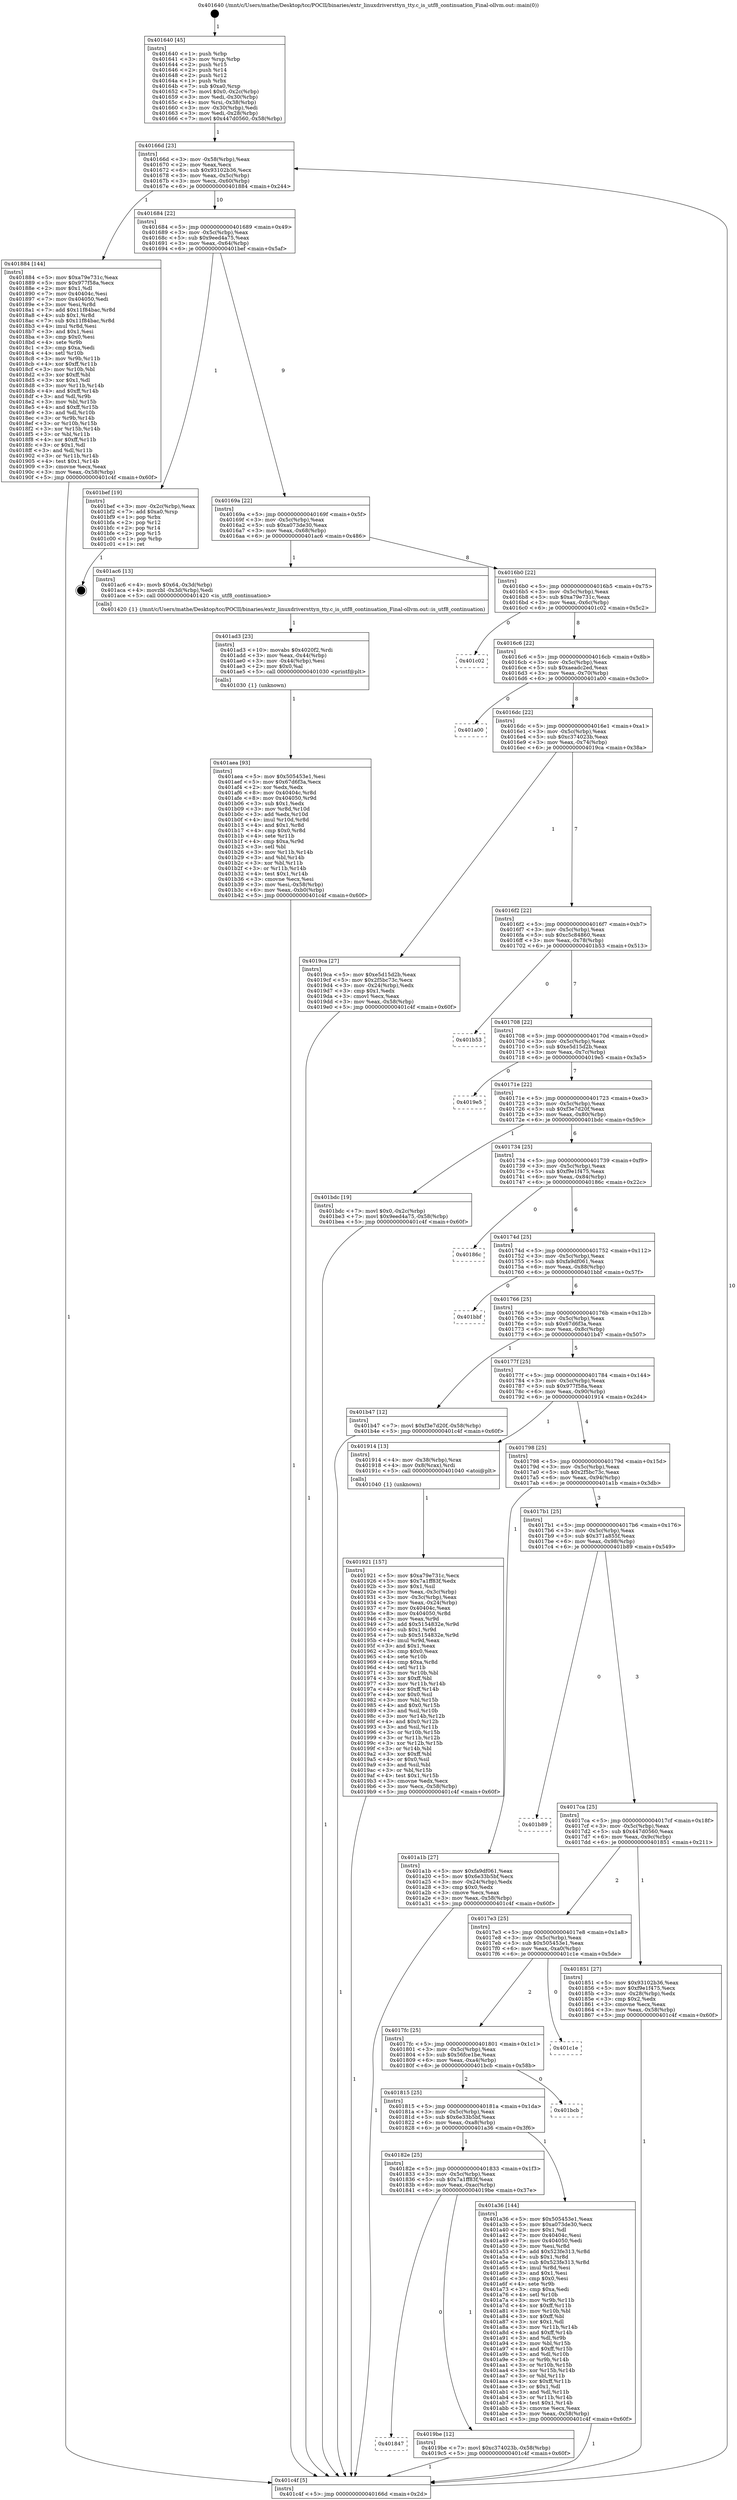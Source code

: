 digraph "0x401640" {
  label = "0x401640 (/mnt/c/Users/mathe/Desktop/tcc/POCII/binaries/extr_linuxdriversttyn_tty.c_is_utf8_continuation_Final-ollvm.out::main(0))"
  labelloc = "t"
  node[shape=record]

  Entry [label="",width=0.3,height=0.3,shape=circle,fillcolor=black,style=filled]
  "0x40166d" [label="{
     0x40166d [23]\l
     | [instrs]\l
     &nbsp;&nbsp;0x40166d \<+3\>: mov -0x58(%rbp),%eax\l
     &nbsp;&nbsp;0x401670 \<+2\>: mov %eax,%ecx\l
     &nbsp;&nbsp;0x401672 \<+6\>: sub $0x93102b36,%ecx\l
     &nbsp;&nbsp;0x401678 \<+3\>: mov %eax,-0x5c(%rbp)\l
     &nbsp;&nbsp;0x40167b \<+3\>: mov %ecx,-0x60(%rbp)\l
     &nbsp;&nbsp;0x40167e \<+6\>: je 0000000000401884 \<main+0x244\>\l
  }"]
  "0x401884" [label="{
     0x401884 [144]\l
     | [instrs]\l
     &nbsp;&nbsp;0x401884 \<+5\>: mov $0xa79e731c,%eax\l
     &nbsp;&nbsp;0x401889 \<+5\>: mov $0x977f58a,%ecx\l
     &nbsp;&nbsp;0x40188e \<+2\>: mov $0x1,%dl\l
     &nbsp;&nbsp;0x401890 \<+7\>: mov 0x40404c,%esi\l
     &nbsp;&nbsp;0x401897 \<+7\>: mov 0x404050,%edi\l
     &nbsp;&nbsp;0x40189e \<+3\>: mov %esi,%r8d\l
     &nbsp;&nbsp;0x4018a1 \<+7\>: add $0x11f84bac,%r8d\l
     &nbsp;&nbsp;0x4018a8 \<+4\>: sub $0x1,%r8d\l
     &nbsp;&nbsp;0x4018ac \<+7\>: sub $0x11f84bac,%r8d\l
     &nbsp;&nbsp;0x4018b3 \<+4\>: imul %r8d,%esi\l
     &nbsp;&nbsp;0x4018b7 \<+3\>: and $0x1,%esi\l
     &nbsp;&nbsp;0x4018ba \<+3\>: cmp $0x0,%esi\l
     &nbsp;&nbsp;0x4018bd \<+4\>: sete %r9b\l
     &nbsp;&nbsp;0x4018c1 \<+3\>: cmp $0xa,%edi\l
     &nbsp;&nbsp;0x4018c4 \<+4\>: setl %r10b\l
     &nbsp;&nbsp;0x4018c8 \<+3\>: mov %r9b,%r11b\l
     &nbsp;&nbsp;0x4018cb \<+4\>: xor $0xff,%r11b\l
     &nbsp;&nbsp;0x4018cf \<+3\>: mov %r10b,%bl\l
     &nbsp;&nbsp;0x4018d2 \<+3\>: xor $0xff,%bl\l
     &nbsp;&nbsp;0x4018d5 \<+3\>: xor $0x1,%dl\l
     &nbsp;&nbsp;0x4018d8 \<+3\>: mov %r11b,%r14b\l
     &nbsp;&nbsp;0x4018db \<+4\>: and $0xff,%r14b\l
     &nbsp;&nbsp;0x4018df \<+3\>: and %dl,%r9b\l
     &nbsp;&nbsp;0x4018e2 \<+3\>: mov %bl,%r15b\l
     &nbsp;&nbsp;0x4018e5 \<+4\>: and $0xff,%r15b\l
     &nbsp;&nbsp;0x4018e9 \<+3\>: and %dl,%r10b\l
     &nbsp;&nbsp;0x4018ec \<+3\>: or %r9b,%r14b\l
     &nbsp;&nbsp;0x4018ef \<+3\>: or %r10b,%r15b\l
     &nbsp;&nbsp;0x4018f2 \<+3\>: xor %r15b,%r14b\l
     &nbsp;&nbsp;0x4018f5 \<+3\>: or %bl,%r11b\l
     &nbsp;&nbsp;0x4018f8 \<+4\>: xor $0xff,%r11b\l
     &nbsp;&nbsp;0x4018fc \<+3\>: or $0x1,%dl\l
     &nbsp;&nbsp;0x4018ff \<+3\>: and %dl,%r11b\l
     &nbsp;&nbsp;0x401902 \<+3\>: or %r11b,%r14b\l
     &nbsp;&nbsp;0x401905 \<+4\>: test $0x1,%r14b\l
     &nbsp;&nbsp;0x401909 \<+3\>: cmovne %ecx,%eax\l
     &nbsp;&nbsp;0x40190c \<+3\>: mov %eax,-0x58(%rbp)\l
     &nbsp;&nbsp;0x40190f \<+5\>: jmp 0000000000401c4f \<main+0x60f\>\l
  }"]
  "0x401684" [label="{
     0x401684 [22]\l
     | [instrs]\l
     &nbsp;&nbsp;0x401684 \<+5\>: jmp 0000000000401689 \<main+0x49\>\l
     &nbsp;&nbsp;0x401689 \<+3\>: mov -0x5c(%rbp),%eax\l
     &nbsp;&nbsp;0x40168c \<+5\>: sub $0x9eed4a75,%eax\l
     &nbsp;&nbsp;0x401691 \<+3\>: mov %eax,-0x64(%rbp)\l
     &nbsp;&nbsp;0x401694 \<+6\>: je 0000000000401bef \<main+0x5af\>\l
  }"]
  Exit [label="",width=0.3,height=0.3,shape=circle,fillcolor=black,style=filled,peripheries=2]
  "0x401bef" [label="{
     0x401bef [19]\l
     | [instrs]\l
     &nbsp;&nbsp;0x401bef \<+3\>: mov -0x2c(%rbp),%eax\l
     &nbsp;&nbsp;0x401bf2 \<+7\>: add $0xa0,%rsp\l
     &nbsp;&nbsp;0x401bf9 \<+1\>: pop %rbx\l
     &nbsp;&nbsp;0x401bfa \<+2\>: pop %r12\l
     &nbsp;&nbsp;0x401bfc \<+2\>: pop %r14\l
     &nbsp;&nbsp;0x401bfe \<+2\>: pop %r15\l
     &nbsp;&nbsp;0x401c00 \<+1\>: pop %rbp\l
     &nbsp;&nbsp;0x401c01 \<+1\>: ret\l
  }"]
  "0x40169a" [label="{
     0x40169a [22]\l
     | [instrs]\l
     &nbsp;&nbsp;0x40169a \<+5\>: jmp 000000000040169f \<main+0x5f\>\l
     &nbsp;&nbsp;0x40169f \<+3\>: mov -0x5c(%rbp),%eax\l
     &nbsp;&nbsp;0x4016a2 \<+5\>: sub $0xa073de30,%eax\l
     &nbsp;&nbsp;0x4016a7 \<+3\>: mov %eax,-0x68(%rbp)\l
     &nbsp;&nbsp;0x4016aa \<+6\>: je 0000000000401ac6 \<main+0x486\>\l
  }"]
  "0x401aea" [label="{
     0x401aea [93]\l
     | [instrs]\l
     &nbsp;&nbsp;0x401aea \<+5\>: mov $0x505453e1,%esi\l
     &nbsp;&nbsp;0x401aef \<+5\>: mov $0x67d6f3a,%ecx\l
     &nbsp;&nbsp;0x401af4 \<+2\>: xor %edx,%edx\l
     &nbsp;&nbsp;0x401af6 \<+8\>: mov 0x40404c,%r8d\l
     &nbsp;&nbsp;0x401afe \<+8\>: mov 0x404050,%r9d\l
     &nbsp;&nbsp;0x401b06 \<+3\>: sub $0x1,%edx\l
     &nbsp;&nbsp;0x401b09 \<+3\>: mov %r8d,%r10d\l
     &nbsp;&nbsp;0x401b0c \<+3\>: add %edx,%r10d\l
     &nbsp;&nbsp;0x401b0f \<+4\>: imul %r10d,%r8d\l
     &nbsp;&nbsp;0x401b13 \<+4\>: and $0x1,%r8d\l
     &nbsp;&nbsp;0x401b17 \<+4\>: cmp $0x0,%r8d\l
     &nbsp;&nbsp;0x401b1b \<+4\>: sete %r11b\l
     &nbsp;&nbsp;0x401b1f \<+4\>: cmp $0xa,%r9d\l
     &nbsp;&nbsp;0x401b23 \<+3\>: setl %bl\l
     &nbsp;&nbsp;0x401b26 \<+3\>: mov %r11b,%r14b\l
     &nbsp;&nbsp;0x401b29 \<+3\>: and %bl,%r14b\l
     &nbsp;&nbsp;0x401b2c \<+3\>: xor %bl,%r11b\l
     &nbsp;&nbsp;0x401b2f \<+3\>: or %r11b,%r14b\l
     &nbsp;&nbsp;0x401b32 \<+4\>: test $0x1,%r14b\l
     &nbsp;&nbsp;0x401b36 \<+3\>: cmovne %ecx,%esi\l
     &nbsp;&nbsp;0x401b39 \<+3\>: mov %esi,-0x58(%rbp)\l
     &nbsp;&nbsp;0x401b3c \<+6\>: mov %eax,-0xb0(%rbp)\l
     &nbsp;&nbsp;0x401b42 \<+5\>: jmp 0000000000401c4f \<main+0x60f\>\l
  }"]
  "0x401ac6" [label="{
     0x401ac6 [13]\l
     | [instrs]\l
     &nbsp;&nbsp;0x401ac6 \<+4\>: movb $0x64,-0x3d(%rbp)\l
     &nbsp;&nbsp;0x401aca \<+4\>: movzbl -0x3d(%rbp),%edi\l
     &nbsp;&nbsp;0x401ace \<+5\>: call 0000000000401420 \<is_utf8_continuation\>\l
     | [calls]\l
     &nbsp;&nbsp;0x401420 \{1\} (/mnt/c/Users/mathe/Desktop/tcc/POCII/binaries/extr_linuxdriversttyn_tty.c_is_utf8_continuation_Final-ollvm.out::is_utf8_continuation)\l
  }"]
  "0x4016b0" [label="{
     0x4016b0 [22]\l
     | [instrs]\l
     &nbsp;&nbsp;0x4016b0 \<+5\>: jmp 00000000004016b5 \<main+0x75\>\l
     &nbsp;&nbsp;0x4016b5 \<+3\>: mov -0x5c(%rbp),%eax\l
     &nbsp;&nbsp;0x4016b8 \<+5\>: sub $0xa79e731c,%eax\l
     &nbsp;&nbsp;0x4016bd \<+3\>: mov %eax,-0x6c(%rbp)\l
     &nbsp;&nbsp;0x4016c0 \<+6\>: je 0000000000401c02 \<main+0x5c2\>\l
  }"]
  "0x401ad3" [label="{
     0x401ad3 [23]\l
     | [instrs]\l
     &nbsp;&nbsp;0x401ad3 \<+10\>: movabs $0x4020f2,%rdi\l
     &nbsp;&nbsp;0x401add \<+3\>: mov %eax,-0x44(%rbp)\l
     &nbsp;&nbsp;0x401ae0 \<+3\>: mov -0x44(%rbp),%esi\l
     &nbsp;&nbsp;0x401ae3 \<+2\>: mov $0x0,%al\l
     &nbsp;&nbsp;0x401ae5 \<+5\>: call 0000000000401030 \<printf@plt\>\l
     | [calls]\l
     &nbsp;&nbsp;0x401030 \{1\} (unknown)\l
  }"]
  "0x401c02" [label="{
     0x401c02\l
  }", style=dashed]
  "0x4016c6" [label="{
     0x4016c6 [22]\l
     | [instrs]\l
     &nbsp;&nbsp;0x4016c6 \<+5\>: jmp 00000000004016cb \<main+0x8b\>\l
     &nbsp;&nbsp;0x4016cb \<+3\>: mov -0x5c(%rbp),%eax\l
     &nbsp;&nbsp;0x4016ce \<+5\>: sub $0xaeadc2ed,%eax\l
     &nbsp;&nbsp;0x4016d3 \<+3\>: mov %eax,-0x70(%rbp)\l
     &nbsp;&nbsp;0x4016d6 \<+6\>: je 0000000000401a00 \<main+0x3c0\>\l
  }"]
  "0x401847" [label="{
     0x401847\l
  }", style=dashed]
  "0x401a00" [label="{
     0x401a00\l
  }", style=dashed]
  "0x4016dc" [label="{
     0x4016dc [22]\l
     | [instrs]\l
     &nbsp;&nbsp;0x4016dc \<+5\>: jmp 00000000004016e1 \<main+0xa1\>\l
     &nbsp;&nbsp;0x4016e1 \<+3\>: mov -0x5c(%rbp),%eax\l
     &nbsp;&nbsp;0x4016e4 \<+5\>: sub $0xc374023b,%eax\l
     &nbsp;&nbsp;0x4016e9 \<+3\>: mov %eax,-0x74(%rbp)\l
     &nbsp;&nbsp;0x4016ec \<+6\>: je 00000000004019ca \<main+0x38a\>\l
  }"]
  "0x4019be" [label="{
     0x4019be [12]\l
     | [instrs]\l
     &nbsp;&nbsp;0x4019be \<+7\>: movl $0xc374023b,-0x58(%rbp)\l
     &nbsp;&nbsp;0x4019c5 \<+5\>: jmp 0000000000401c4f \<main+0x60f\>\l
  }"]
  "0x4019ca" [label="{
     0x4019ca [27]\l
     | [instrs]\l
     &nbsp;&nbsp;0x4019ca \<+5\>: mov $0xe5d15d2b,%eax\l
     &nbsp;&nbsp;0x4019cf \<+5\>: mov $0x2f5bc73c,%ecx\l
     &nbsp;&nbsp;0x4019d4 \<+3\>: mov -0x24(%rbp),%edx\l
     &nbsp;&nbsp;0x4019d7 \<+3\>: cmp $0x1,%edx\l
     &nbsp;&nbsp;0x4019da \<+3\>: cmovl %ecx,%eax\l
     &nbsp;&nbsp;0x4019dd \<+3\>: mov %eax,-0x58(%rbp)\l
     &nbsp;&nbsp;0x4019e0 \<+5\>: jmp 0000000000401c4f \<main+0x60f\>\l
  }"]
  "0x4016f2" [label="{
     0x4016f2 [22]\l
     | [instrs]\l
     &nbsp;&nbsp;0x4016f2 \<+5\>: jmp 00000000004016f7 \<main+0xb7\>\l
     &nbsp;&nbsp;0x4016f7 \<+3\>: mov -0x5c(%rbp),%eax\l
     &nbsp;&nbsp;0x4016fa \<+5\>: sub $0xc5c84860,%eax\l
     &nbsp;&nbsp;0x4016ff \<+3\>: mov %eax,-0x78(%rbp)\l
     &nbsp;&nbsp;0x401702 \<+6\>: je 0000000000401b53 \<main+0x513\>\l
  }"]
  "0x40182e" [label="{
     0x40182e [25]\l
     | [instrs]\l
     &nbsp;&nbsp;0x40182e \<+5\>: jmp 0000000000401833 \<main+0x1f3\>\l
     &nbsp;&nbsp;0x401833 \<+3\>: mov -0x5c(%rbp),%eax\l
     &nbsp;&nbsp;0x401836 \<+5\>: sub $0x7a1ff83f,%eax\l
     &nbsp;&nbsp;0x40183b \<+6\>: mov %eax,-0xac(%rbp)\l
     &nbsp;&nbsp;0x401841 \<+6\>: je 00000000004019be \<main+0x37e\>\l
  }"]
  "0x401b53" [label="{
     0x401b53\l
  }", style=dashed]
  "0x401708" [label="{
     0x401708 [22]\l
     | [instrs]\l
     &nbsp;&nbsp;0x401708 \<+5\>: jmp 000000000040170d \<main+0xcd\>\l
     &nbsp;&nbsp;0x40170d \<+3\>: mov -0x5c(%rbp),%eax\l
     &nbsp;&nbsp;0x401710 \<+5\>: sub $0xe5d15d2b,%eax\l
     &nbsp;&nbsp;0x401715 \<+3\>: mov %eax,-0x7c(%rbp)\l
     &nbsp;&nbsp;0x401718 \<+6\>: je 00000000004019e5 \<main+0x3a5\>\l
  }"]
  "0x401a36" [label="{
     0x401a36 [144]\l
     | [instrs]\l
     &nbsp;&nbsp;0x401a36 \<+5\>: mov $0x505453e1,%eax\l
     &nbsp;&nbsp;0x401a3b \<+5\>: mov $0xa073de30,%ecx\l
     &nbsp;&nbsp;0x401a40 \<+2\>: mov $0x1,%dl\l
     &nbsp;&nbsp;0x401a42 \<+7\>: mov 0x40404c,%esi\l
     &nbsp;&nbsp;0x401a49 \<+7\>: mov 0x404050,%edi\l
     &nbsp;&nbsp;0x401a50 \<+3\>: mov %esi,%r8d\l
     &nbsp;&nbsp;0x401a53 \<+7\>: add $0x523fe313,%r8d\l
     &nbsp;&nbsp;0x401a5a \<+4\>: sub $0x1,%r8d\l
     &nbsp;&nbsp;0x401a5e \<+7\>: sub $0x523fe313,%r8d\l
     &nbsp;&nbsp;0x401a65 \<+4\>: imul %r8d,%esi\l
     &nbsp;&nbsp;0x401a69 \<+3\>: and $0x1,%esi\l
     &nbsp;&nbsp;0x401a6c \<+3\>: cmp $0x0,%esi\l
     &nbsp;&nbsp;0x401a6f \<+4\>: sete %r9b\l
     &nbsp;&nbsp;0x401a73 \<+3\>: cmp $0xa,%edi\l
     &nbsp;&nbsp;0x401a76 \<+4\>: setl %r10b\l
     &nbsp;&nbsp;0x401a7a \<+3\>: mov %r9b,%r11b\l
     &nbsp;&nbsp;0x401a7d \<+4\>: xor $0xff,%r11b\l
     &nbsp;&nbsp;0x401a81 \<+3\>: mov %r10b,%bl\l
     &nbsp;&nbsp;0x401a84 \<+3\>: xor $0xff,%bl\l
     &nbsp;&nbsp;0x401a87 \<+3\>: xor $0x1,%dl\l
     &nbsp;&nbsp;0x401a8a \<+3\>: mov %r11b,%r14b\l
     &nbsp;&nbsp;0x401a8d \<+4\>: and $0xff,%r14b\l
     &nbsp;&nbsp;0x401a91 \<+3\>: and %dl,%r9b\l
     &nbsp;&nbsp;0x401a94 \<+3\>: mov %bl,%r15b\l
     &nbsp;&nbsp;0x401a97 \<+4\>: and $0xff,%r15b\l
     &nbsp;&nbsp;0x401a9b \<+3\>: and %dl,%r10b\l
     &nbsp;&nbsp;0x401a9e \<+3\>: or %r9b,%r14b\l
     &nbsp;&nbsp;0x401aa1 \<+3\>: or %r10b,%r15b\l
     &nbsp;&nbsp;0x401aa4 \<+3\>: xor %r15b,%r14b\l
     &nbsp;&nbsp;0x401aa7 \<+3\>: or %bl,%r11b\l
     &nbsp;&nbsp;0x401aaa \<+4\>: xor $0xff,%r11b\l
     &nbsp;&nbsp;0x401aae \<+3\>: or $0x1,%dl\l
     &nbsp;&nbsp;0x401ab1 \<+3\>: and %dl,%r11b\l
     &nbsp;&nbsp;0x401ab4 \<+3\>: or %r11b,%r14b\l
     &nbsp;&nbsp;0x401ab7 \<+4\>: test $0x1,%r14b\l
     &nbsp;&nbsp;0x401abb \<+3\>: cmovne %ecx,%eax\l
     &nbsp;&nbsp;0x401abe \<+3\>: mov %eax,-0x58(%rbp)\l
     &nbsp;&nbsp;0x401ac1 \<+5\>: jmp 0000000000401c4f \<main+0x60f\>\l
  }"]
  "0x4019e5" [label="{
     0x4019e5\l
  }", style=dashed]
  "0x40171e" [label="{
     0x40171e [22]\l
     | [instrs]\l
     &nbsp;&nbsp;0x40171e \<+5\>: jmp 0000000000401723 \<main+0xe3\>\l
     &nbsp;&nbsp;0x401723 \<+3\>: mov -0x5c(%rbp),%eax\l
     &nbsp;&nbsp;0x401726 \<+5\>: sub $0xf3e7d20f,%eax\l
     &nbsp;&nbsp;0x40172b \<+3\>: mov %eax,-0x80(%rbp)\l
     &nbsp;&nbsp;0x40172e \<+6\>: je 0000000000401bdc \<main+0x59c\>\l
  }"]
  "0x401815" [label="{
     0x401815 [25]\l
     | [instrs]\l
     &nbsp;&nbsp;0x401815 \<+5\>: jmp 000000000040181a \<main+0x1da\>\l
     &nbsp;&nbsp;0x40181a \<+3\>: mov -0x5c(%rbp),%eax\l
     &nbsp;&nbsp;0x40181d \<+5\>: sub $0x6e33b5bf,%eax\l
     &nbsp;&nbsp;0x401822 \<+6\>: mov %eax,-0xa8(%rbp)\l
     &nbsp;&nbsp;0x401828 \<+6\>: je 0000000000401a36 \<main+0x3f6\>\l
  }"]
  "0x401bdc" [label="{
     0x401bdc [19]\l
     | [instrs]\l
     &nbsp;&nbsp;0x401bdc \<+7\>: movl $0x0,-0x2c(%rbp)\l
     &nbsp;&nbsp;0x401be3 \<+7\>: movl $0x9eed4a75,-0x58(%rbp)\l
     &nbsp;&nbsp;0x401bea \<+5\>: jmp 0000000000401c4f \<main+0x60f\>\l
  }"]
  "0x401734" [label="{
     0x401734 [25]\l
     | [instrs]\l
     &nbsp;&nbsp;0x401734 \<+5\>: jmp 0000000000401739 \<main+0xf9\>\l
     &nbsp;&nbsp;0x401739 \<+3\>: mov -0x5c(%rbp),%eax\l
     &nbsp;&nbsp;0x40173c \<+5\>: sub $0xf9e1f475,%eax\l
     &nbsp;&nbsp;0x401741 \<+6\>: mov %eax,-0x84(%rbp)\l
     &nbsp;&nbsp;0x401747 \<+6\>: je 000000000040186c \<main+0x22c\>\l
  }"]
  "0x401bcb" [label="{
     0x401bcb\l
  }", style=dashed]
  "0x40186c" [label="{
     0x40186c\l
  }", style=dashed]
  "0x40174d" [label="{
     0x40174d [25]\l
     | [instrs]\l
     &nbsp;&nbsp;0x40174d \<+5\>: jmp 0000000000401752 \<main+0x112\>\l
     &nbsp;&nbsp;0x401752 \<+3\>: mov -0x5c(%rbp),%eax\l
     &nbsp;&nbsp;0x401755 \<+5\>: sub $0xfa9df061,%eax\l
     &nbsp;&nbsp;0x40175a \<+6\>: mov %eax,-0x88(%rbp)\l
     &nbsp;&nbsp;0x401760 \<+6\>: je 0000000000401bbf \<main+0x57f\>\l
  }"]
  "0x4017fc" [label="{
     0x4017fc [25]\l
     | [instrs]\l
     &nbsp;&nbsp;0x4017fc \<+5\>: jmp 0000000000401801 \<main+0x1c1\>\l
     &nbsp;&nbsp;0x401801 \<+3\>: mov -0x5c(%rbp),%eax\l
     &nbsp;&nbsp;0x401804 \<+5\>: sub $0x56fce1be,%eax\l
     &nbsp;&nbsp;0x401809 \<+6\>: mov %eax,-0xa4(%rbp)\l
     &nbsp;&nbsp;0x40180f \<+6\>: je 0000000000401bcb \<main+0x58b\>\l
  }"]
  "0x401bbf" [label="{
     0x401bbf\l
  }", style=dashed]
  "0x401766" [label="{
     0x401766 [25]\l
     | [instrs]\l
     &nbsp;&nbsp;0x401766 \<+5\>: jmp 000000000040176b \<main+0x12b\>\l
     &nbsp;&nbsp;0x40176b \<+3\>: mov -0x5c(%rbp),%eax\l
     &nbsp;&nbsp;0x40176e \<+5\>: sub $0x67d6f3a,%eax\l
     &nbsp;&nbsp;0x401773 \<+6\>: mov %eax,-0x8c(%rbp)\l
     &nbsp;&nbsp;0x401779 \<+6\>: je 0000000000401b47 \<main+0x507\>\l
  }"]
  "0x401c1e" [label="{
     0x401c1e\l
  }", style=dashed]
  "0x401b47" [label="{
     0x401b47 [12]\l
     | [instrs]\l
     &nbsp;&nbsp;0x401b47 \<+7\>: movl $0xf3e7d20f,-0x58(%rbp)\l
     &nbsp;&nbsp;0x401b4e \<+5\>: jmp 0000000000401c4f \<main+0x60f\>\l
  }"]
  "0x40177f" [label="{
     0x40177f [25]\l
     | [instrs]\l
     &nbsp;&nbsp;0x40177f \<+5\>: jmp 0000000000401784 \<main+0x144\>\l
     &nbsp;&nbsp;0x401784 \<+3\>: mov -0x5c(%rbp),%eax\l
     &nbsp;&nbsp;0x401787 \<+5\>: sub $0x977f58a,%eax\l
     &nbsp;&nbsp;0x40178c \<+6\>: mov %eax,-0x90(%rbp)\l
     &nbsp;&nbsp;0x401792 \<+6\>: je 0000000000401914 \<main+0x2d4\>\l
  }"]
  "0x401921" [label="{
     0x401921 [157]\l
     | [instrs]\l
     &nbsp;&nbsp;0x401921 \<+5\>: mov $0xa79e731c,%ecx\l
     &nbsp;&nbsp;0x401926 \<+5\>: mov $0x7a1ff83f,%edx\l
     &nbsp;&nbsp;0x40192b \<+3\>: mov $0x1,%sil\l
     &nbsp;&nbsp;0x40192e \<+3\>: mov %eax,-0x3c(%rbp)\l
     &nbsp;&nbsp;0x401931 \<+3\>: mov -0x3c(%rbp),%eax\l
     &nbsp;&nbsp;0x401934 \<+3\>: mov %eax,-0x24(%rbp)\l
     &nbsp;&nbsp;0x401937 \<+7\>: mov 0x40404c,%eax\l
     &nbsp;&nbsp;0x40193e \<+8\>: mov 0x404050,%r8d\l
     &nbsp;&nbsp;0x401946 \<+3\>: mov %eax,%r9d\l
     &nbsp;&nbsp;0x401949 \<+7\>: add $0x5154832e,%r9d\l
     &nbsp;&nbsp;0x401950 \<+4\>: sub $0x1,%r9d\l
     &nbsp;&nbsp;0x401954 \<+7\>: sub $0x5154832e,%r9d\l
     &nbsp;&nbsp;0x40195b \<+4\>: imul %r9d,%eax\l
     &nbsp;&nbsp;0x40195f \<+3\>: and $0x1,%eax\l
     &nbsp;&nbsp;0x401962 \<+3\>: cmp $0x0,%eax\l
     &nbsp;&nbsp;0x401965 \<+4\>: sete %r10b\l
     &nbsp;&nbsp;0x401969 \<+4\>: cmp $0xa,%r8d\l
     &nbsp;&nbsp;0x40196d \<+4\>: setl %r11b\l
     &nbsp;&nbsp;0x401971 \<+3\>: mov %r10b,%bl\l
     &nbsp;&nbsp;0x401974 \<+3\>: xor $0xff,%bl\l
     &nbsp;&nbsp;0x401977 \<+3\>: mov %r11b,%r14b\l
     &nbsp;&nbsp;0x40197a \<+4\>: xor $0xff,%r14b\l
     &nbsp;&nbsp;0x40197e \<+4\>: xor $0x0,%sil\l
     &nbsp;&nbsp;0x401982 \<+3\>: mov %bl,%r15b\l
     &nbsp;&nbsp;0x401985 \<+4\>: and $0x0,%r15b\l
     &nbsp;&nbsp;0x401989 \<+3\>: and %sil,%r10b\l
     &nbsp;&nbsp;0x40198c \<+3\>: mov %r14b,%r12b\l
     &nbsp;&nbsp;0x40198f \<+4\>: and $0x0,%r12b\l
     &nbsp;&nbsp;0x401993 \<+3\>: and %sil,%r11b\l
     &nbsp;&nbsp;0x401996 \<+3\>: or %r10b,%r15b\l
     &nbsp;&nbsp;0x401999 \<+3\>: or %r11b,%r12b\l
     &nbsp;&nbsp;0x40199c \<+3\>: xor %r12b,%r15b\l
     &nbsp;&nbsp;0x40199f \<+3\>: or %r14b,%bl\l
     &nbsp;&nbsp;0x4019a2 \<+3\>: xor $0xff,%bl\l
     &nbsp;&nbsp;0x4019a5 \<+4\>: or $0x0,%sil\l
     &nbsp;&nbsp;0x4019a9 \<+3\>: and %sil,%bl\l
     &nbsp;&nbsp;0x4019ac \<+3\>: or %bl,%r15b\l
     &nbsp;&nbsp;0x4019af \<+4\>: test $0x1,%r15b\l
     &nbsp;&nbsp;0x4019b3 \<+3\>: cmovne %edx,%ecx\l
     &nbsp;&nbsp;0x4019b6 \<+3\>: mov %ecx,-0x58(%rbp)\l
     &nbsp;&nbsp;0x4019b9 \<+5\>: jmp 0000000000401c4f \<main+0x60f\>\l
  }"]
  "0x401914" [label="{
     0x401914 [13]\l
     | [instrs]\l
     &nbsp;&nbsp;0x401914 \<+4\>: mov -0x38(%rbp),%rax\l
     &nbsp;&nbsp;0x401918 \<+4\>: mov 0x8(%rax),%rdi\l
     &nbsp;&nbsp;0x40191c \<+5\>: call 0000000000401040 \<atoi@plt\>\l
     | [calls]\l
     &nbsp;&nbsp;0x401040 \{1\} (unknown)\l
  }"]
  "0x401798" [label="{
     0x401798 [25]\l
     | [instrs]\l
     &nbsp;&nbsp;0x401798 \<+5\>: jmp 000000000040179d \<main+0x15d\>\l
     &nbsp;&nbsp;0x40179d \<+3\>: mov -0x5c(%rbp),%eax\l
     &nbsp;&nbsp;0x4017a0 \<+5\>: sub $0x2f5bc73c,%eax\l
     &nbsp;&nbsp;0x4017a5 \<+6\>: mov %eax,-0x94(%rbp)\l
     &nbsp;&nbsp;0x4017ab \<+6\>: je 0000000000401a1b \<main+0x3db\>\l
  }"]
  "0x401640" [label="{
     0x401640 [45]\l
     | [instrs]\l
     &nbsp;&nbsp;0x401640 \<+1\>: push %rbp\l
     &nbsp;&nbsp;0x401641 \<+3\>: mov %rsp,%rbp\l
     &nbsp;&nbsp;0x401644 \<+2\>: push %r15\l
     &nbsp;&nbsp;0x401646 \<+2\>: push %r14\l
     &nbsp;&nbsp;0x401648 \<+2\>: push %r12\l
     &nbsp;&nbsp;0x40164a \<+1\>: push %rbx\l
     &nbsp;&nbsp;0x40164b \<+7\>: sub $0xa0,%rsp\l
     &nbsp;&nbsp;0x401652 \<+7\>: movl $0x0,-0x2c(%rbp)\l
     &nbsp;&nbsp;0x401659 \<+3\>: mov %edi,-0x30(%rbp)\l
     &nbsp;&nbsp;0x40165c \<+4\>: mov %rsi,-0x38(%rbp)\l
     &nbsp;&nbsp;0x401660 \<+3\>: mov -0x30(%rbp),%edi\l
     &nbsp;&nbsp;0x401663 \<+3\>: mov %edi,-0x28(%rbp)\l
     &nbsp;&nbsp;0x401666 \<+7\>: movl $0x447d0560,-0x58(%rbp)\l
  }"]
  "0x401a1b" [label="{
     0x401a1b [27]\l
     | [instrs]\l
     &nbsp;&nbsp;0x401a1b \<+5\>: mov $0xfa9df061,%eax\l
     &nbsp;&nbsp;0x401a20 \<+5\>: mov $0x6e33b5bf,%ecx\l
     &nbsp;&nbsp;0x401a25 \<+3\>: mov -0x24(%rbp),%edx\l
     &nbsp;&nbsp;0x401a28 \<+3\>: cmp $0x0,%edx\l
     &nbsp;&nbsp;0x401a2b \<+3\>: cmove %ecx,%eax\l
     &nbsp;&nbsp;0x401a2e \<+3\>: mov %eax,-0x58(%rbp)\l
     &nbsp;&nbsp;0x401a31 \<+5\>: jmp 0000000000401c4f \<main+0x60f\>\l
  }"]
  "0x4017b1" [label="{
     0x4017b1 [25]\l
     | [instrs]\l
     &nbsp;&nbsp;0x4017b1 \<+5\>: jmp 00000000004017b6 \<main+0x176\>\l
     &nbsp;&nbsp;0x4017b6 \<+3\>: mov -0x5c(%rbp),%eax\l
     &nbsp;&nbsp;0x4017b9 \<+5\>: sub $0x371a855f,%eax\l
     &nbsp;&nbsp;0x4017be \<+6\>: mov %eax,-0x98(%rbp)\l
     &nbsp;&nbsp;0x4017c4 \<+6\>: je 0000000000401b89 \<main+0x549\>\l
  }"]
  "0x401c4f" [label="{
     0x401c4f [5]\l
     | [instrs]\l
     &nbsp;&nbsp;0x401c4f \<+5\>: jmp 000000000040166d \<main+0x2d\>\l
  }"]
  "0x401b89" [label="{
     0x401b89\l
  }", style=dashed]
  "0x4017ca" [label="{
     0x4017ca [25]\l
     | [instrs]\l
     &nbsp;&nbsp;0x4017ca \<+5\>: jmp 00000000004017cf \<main+0x18f\>\l
     &nbsp;&nbsp;0x4017cf \<+3\>: mov -0x5c(%rbp),%eax\l
     &nbsp;&nbsp;0x4017d2 \<+5\>: sub $0x447d0560,%eax\l
     &nbsp;&nbsp;0x4017d7 \<+6\>: mov %eax,-0x9c(%rbp)\l
     &nbsp;&nbsp;0x4017dd \<+6\>: je 0000000000401851 \<main+0x211\>\l
  }"]
  "0x4017e3" [label="{
     0x4017e3 [25]\l
     | [instrs]\l
     &nbsp;&nbsp;0x4017e3 \<+5\>: jmp 00000000004017e8 \<main+0x1a8\>\l
     &nbsp;&nbsp;0x4017e8 \<+3\>: mov -0x5c(%rbp),%eax\l
     &nbsp;&nbsp;0x4017eb \<+5\>: sub $0x505453e1,%eax\l
     &nbsp;&nbsp;0x4017f0 \<+6\>: mov %eax,-0xa0(%rbp)\l
     &nbsp;&nbsp;0x4017f6 \<+6\>: je 0000000000401c1e \<main+0x5de\>\l
  }"]
  "0x401851" [label="{
     0x401851 [27]\l
     | [instrs]\l
     &nbsp;&nbsp;0x401851 \<+5\>: mov $0x93102b36,%eax\l
     &nbsp;&nbsp;0x401856 \<+5\>: mov $0xf9e1f475,%ecx\l
     &nbsp;&nbsp;0x40185b \<+3\>: mov -0x28(%rbp),%edx\l
     &nbsp;&nbsp;0x40185e \<+3\>: cmp $0x2,%edx\l
     &nbsp;&nbsp;0x401861 \<+3\>: cmovne %ecx,%eax\l
     &nbsp;&nbsp;0x401864 \<+3\>: mov %eax,-0x58(%rbp)\l
     &nbsp;&nbsp;0x401867 \<+5\>: jmp 0000000000401c4f \<main+0x60f\>\l
  }"]
  Entry -> "0x401640" [label=" 1"]
  "0x40166d" -> "0x401884" [label=" 1"]
  "0x40166d" -> "0x401684" [label=" 10"]
  "0x401bef" -> Exit [label=" 1"]
  "0x401684" -> "0x401bef" [label=" 1"]
  "0x401684" -> "0x40169a" [label=" 9"]
  "0x401bdc" -> "0x401c4f" [label=" 1"]
  "0x40169a" -> "0x401ac6" [label=" 1"]
  "0x40169a" -> "0x4016b0" [label=" 8"]
  "0x401b47" -> "0x401c4f" [label=" 1"]
  "0x4016b0" -> "0x401c02" [label=" 0"]
  "0x4016b0" -> "0x4016c6" [label=" 8"]
  "0x401aea" -> "0x401c4f" [label=" 1"]
  "0x4016c6" -> "0x401a00" [label=" 0"]
  "0x4016c6" -> "0x4016dc" [label=" 8"]
  "0x401ad3" -> "0x401aea" [label=" 1"]
  "0x4016dc" -> "0x4019ca" [label=" 1"]
  "0x4016dc" -> "0x4016f2" [label=" 7"]
  "0x401ac6" -> "0x401ad3" [label=" 1"]
  "0x4016f2" -> "0x401b53" [label=" 0"]
  "0x4016f2" -> "0x401708" [label=" 7"]
  "0x401a1b" -> "0x401c4f" [label=" 1"]
  "0x401708" -> "0x4019e5" [label=" 0"]
  "0x401708" -> "0x40171e" [label=" 7"]
  "0x4019ca" -> "0x401c4f" [label=" 1"]
  "0x40171e" -> "0x401bdc" [label=" 1"]
  "0x40171e" -> "0x401734" [label=" 6"]
  "0x40182e" -> "0x401847" [label=" 0"]
  "0x401734" -> "0x40186c" [label=" 0"]
  "0x401734" -> "0x40174d" [label=" 6"]
  "0x40182e" -> "0x4019be" [label=" 1"]
  "0x40174d" -> "0x401bbf" [label=" 0"]
  "0x40174d" -> "0x401766" [label=" 6"]
  "0x401815" -> "0x40182e" [label=" 1"]
  "0x401766" -> "0x401b47" [label=" 1"]
  "0x401766" -> "0x40177f" [label=" 5"]
  "0x401815" -> "0x401a36" [label=" 1"]
  "0x40177f" -> "0x401914" [label=" 1"]
  "0x40177f" -> "0x401798" [label=" 4"]
  "0x4017fc" -> "0x401815" [label=" 2"]
  "0x401798" -> "0x401a1b" [label=" 1"]
  "0x401798" -> "0x4017b1" [label=" 3"]
  "0x4017fc" -> "0x401bcb" [label=" 0"]
  "0x4017b1" -> "0x401b89" [label=" 0"]
  "0x4017b1" -> "0x4017ca" [label=" 3"]
  "0x401a36" -> "0x401c4f" [label=" 1"]
  "0x4017ca" -> "0x401851" [label=" 1"]
  "0x4017ca" -> "0x4017e3" [label=" 2"]
  "0x401851" -> "0x401c4f" [label=" 1"]
  "0x401640" -> "0x40166d" [label=" 1"]
  "0x401c4f" -> "0x40166d" [label=" 10"]
  "0x401884" -> "0x401c4f" [label=" 1"]
  "0x401914" -> "0x401921" [label=" 1"]
  "0x401921" -> "0x401c4f" [label=" 1"]
  "0x4019be" -> "0x401c4f" [label=" 1"]
  "0x4017e3" -> "0x401c1e" [label=" 0"]
  "0x4017e3" -> "0x4017fc" [label=" 2"]
}
